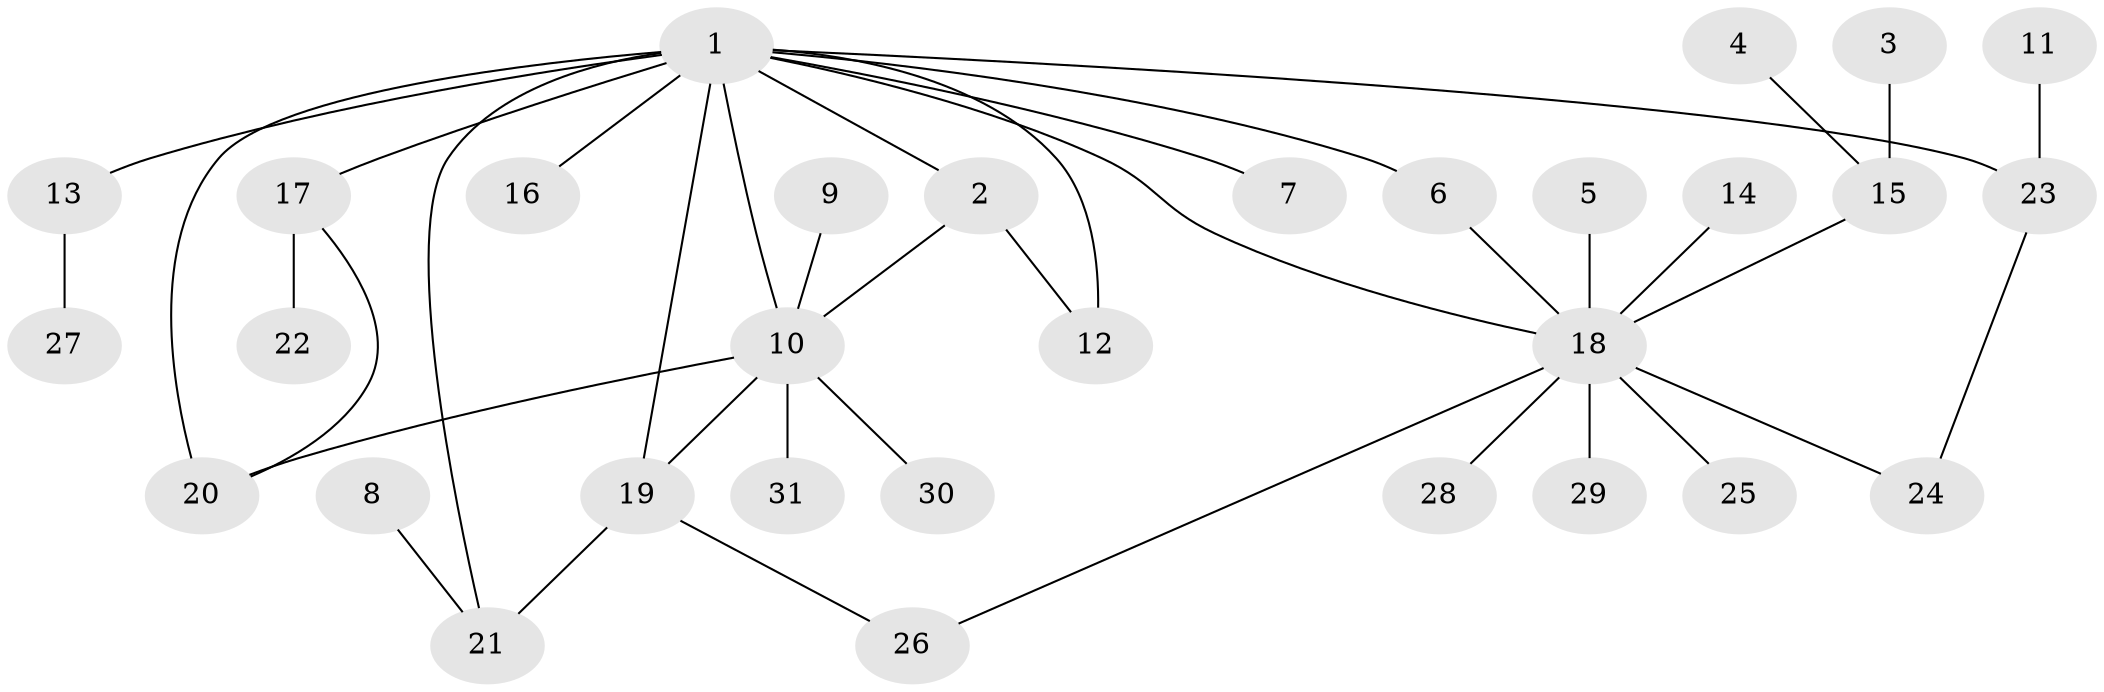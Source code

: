 // original degree distribution, {2: 0.19672131147540983, 10: 0.01639344262295082, 8: 0.03278688524590164, 6: 0.03278688524590164, 3: 0.11475409836065574, 4: 0.09836065573770492, 1: 0.4918032786885246, 5: 0.01639344262295082}
// Generated by graph-tools (version 1.1) at 2025/26/03/09/25 03:26:04]
// undirected, 31 vertices, 39 edges
graph export_dot {
graph [start="1"]
  node [color=gray90,style=filled];
  1;
  2;
  3;
  4;
  5;
  6;
  7;
  8;
  9;
  10;
  11;
  12;
  13;
  14;
  15;
  16;
  17;
  18;
  19;
  20;
  21;
  22;
  23;
  24;
  25;
  26;
  27;
  28;
  29;
  30;
  31;
  1 -- 2 [weight=1.0];
  1 -- 6 [weight=1.0];
  1 -- 7 [weight=1.0];
  1 -- 10 [weight=1.0];
  1 -- 12 [weight=2.0];
  1 -- 13 [weight=1.0];
  1 -- 16 [weight=1.0];
  1 -- 17 [weight=1.0];
  1 -- 18 [weight=1.0];
  1 -- 19 [weight=1.0];
  1 -- 20 [weight=2.0];
  1 -- 21 [weight=1.0];
  1 -- 23 [weight=1.0];
  2 -- 10 [weight=1.0];
  2 -- 12 [weight=1.0];
  3 -- 15 [weight=1.0];
  4 -- 15 [weight=1.0];
  5 -- 18 [weight=1.0];
  6 -- 18 [weight=1.0];
  8 -- 21 [weight=1.0];
  9 -- 10 [weight=1.0];
  10 -- 19 [weight=1.0];
  10 -- 20 [weight=1.0];
  10 -- 30 [weight=1.0];
  10 -- 31 [weight=1.0];
  11 -- 23 [weight=1.0];
  13 -- 27 [weight=1.0];
  14 -- 18 [weight=1.0];
  15 -- 18 [weight=1.0];
  17 -- 20 [weight=1.0];
  17 -- 22 [weight=1.0];
  18 -- 24 [weight=1.0];
  18 -- 25 [weight=1.0];
  18 -- 26 [weight=1.0];
  18 -- 28 [weight=1.0];
  18 -- 29 [weight=1.0];
  19 -- 21 [weight=1.0];
  19 -- 26 [weight=1.0];
  23 -- 24 [weight=1.0];
}
